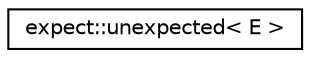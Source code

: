 digraph "Graphical Class Hierarchy"
{
  edge [fontname="Helvetica",fontsize="10",labelfontname="Helvetica",labelfontsize="10"];
  node [fontname="Helvetica",fontsize="10",shape=record];
  rankdir="LR";
  Node0 [label="expect::unexpected\< E \>",height=0.2,width=0.4,color="black", fillcolor="white", style="filled",URL="$d7/d1c/classexpect_1_1unexpected.html",tooltip="A semantic type used for distinguishing unexpected values in an API that returns expected types..."];
}

